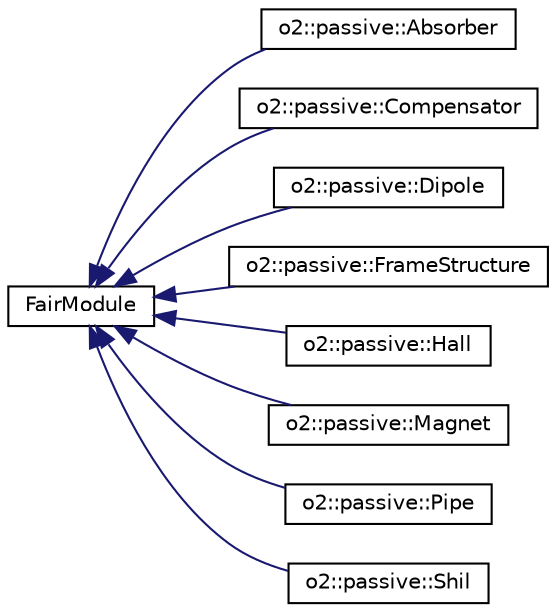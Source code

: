 digraph "Graphical Class Hierarchy"
{
 // INTERACTIVE_SVG=YES
  bgcolor="transparent";
  edge [fontname="Helvetica",fontsize="10",labelfontname="Helvetica",labelfontsize="10"];
  node [fontname="Helvetica",fontsize="10",shape=record];
  rankdir="LR";
  Node0 [label="FairModule",height=0.2,width=0.4,color="black",URL="$d4/d06/classFairModule.html"];
  Node0 -> Node1 [dir="back",color="midnightblue",fontsize="10",style="solid",fontname="Helvetica"];
  Node1 [label="o2::passive::Absorber",height=0.2,width=0.4,color="black",URL="$d7/d12/classo2_1_1passive_1_1Absorber.html"];
  Node0 -> Node2 [dir="back",color="midnightblue",fontsize="10",style="solid",fontname="Helvetica"];
  Node2 [label="o2::passive::Compensator",height=0.2,width=0.4,color="black",URL="$d9/d93/classo2_1_1passive_1_1Compensator.html"];
  Node0 -> Node3 [dir="back",color="midnightblue",fontsize="10",style="solid",fontname="Helvetica"];
  Node3 [label="o2::passive::Dipole",height=0.2,width=0.4,color="black",URL="$d2/d54/classo2_1_1passive_1_1Dipole.html"];
  Node0 -> Node4 [dir="back",color="midnightblue",fontsize="10",style="solid",fontname="Helvetica"];
  Node4 [label="o2::passive::FrameStructure",height=0.2,width=0.4,color="black",URL="$de/db8/classo2_1_1passive_1_1FrameStructure.html"];
  Node0 -> Node5 [dir="back",color="midnightblue",fontsize="10",style="solid",fontname="Helvetica"];
  Node5 [label="o2::passive::Hall",height=0.2,width=0.4,color="black",URL="$d3/d82/classo2_1_1passive_1_1Hall.html"];
  Node0 -> Node6 [dir="back",color="midnightblue",fontsize="10",style="solid",fontname="Helvetica"];
  Node6 [label="o2::passive::Magnet",height=0.2,width=0.4,color="black",URL="$d2/dc7/classo2_1_1passive_1_1Magnet.html"];
  Node0 -> Node7 [dir="back",color="midnightblue",fontsize="10",style="solid",fontname="Helvetica"];
  Node7 [label="o2::passive::Pipe",height=0.2,width=0.4,color="black",URL="$d0/d9b/classo2_1_1passive_1_1Pipe.html"];
  Node0 -> Node8 [dir="back",color="midnightblue",fontsize="10",style="solid",fontname="Helvetica"];
  Node8 [label="o2::passive::Shil",height=0.2,width=0.4,color="black",URL="$dc/d7a/classo2_1_1passive_1_1Shil.html"];
}
